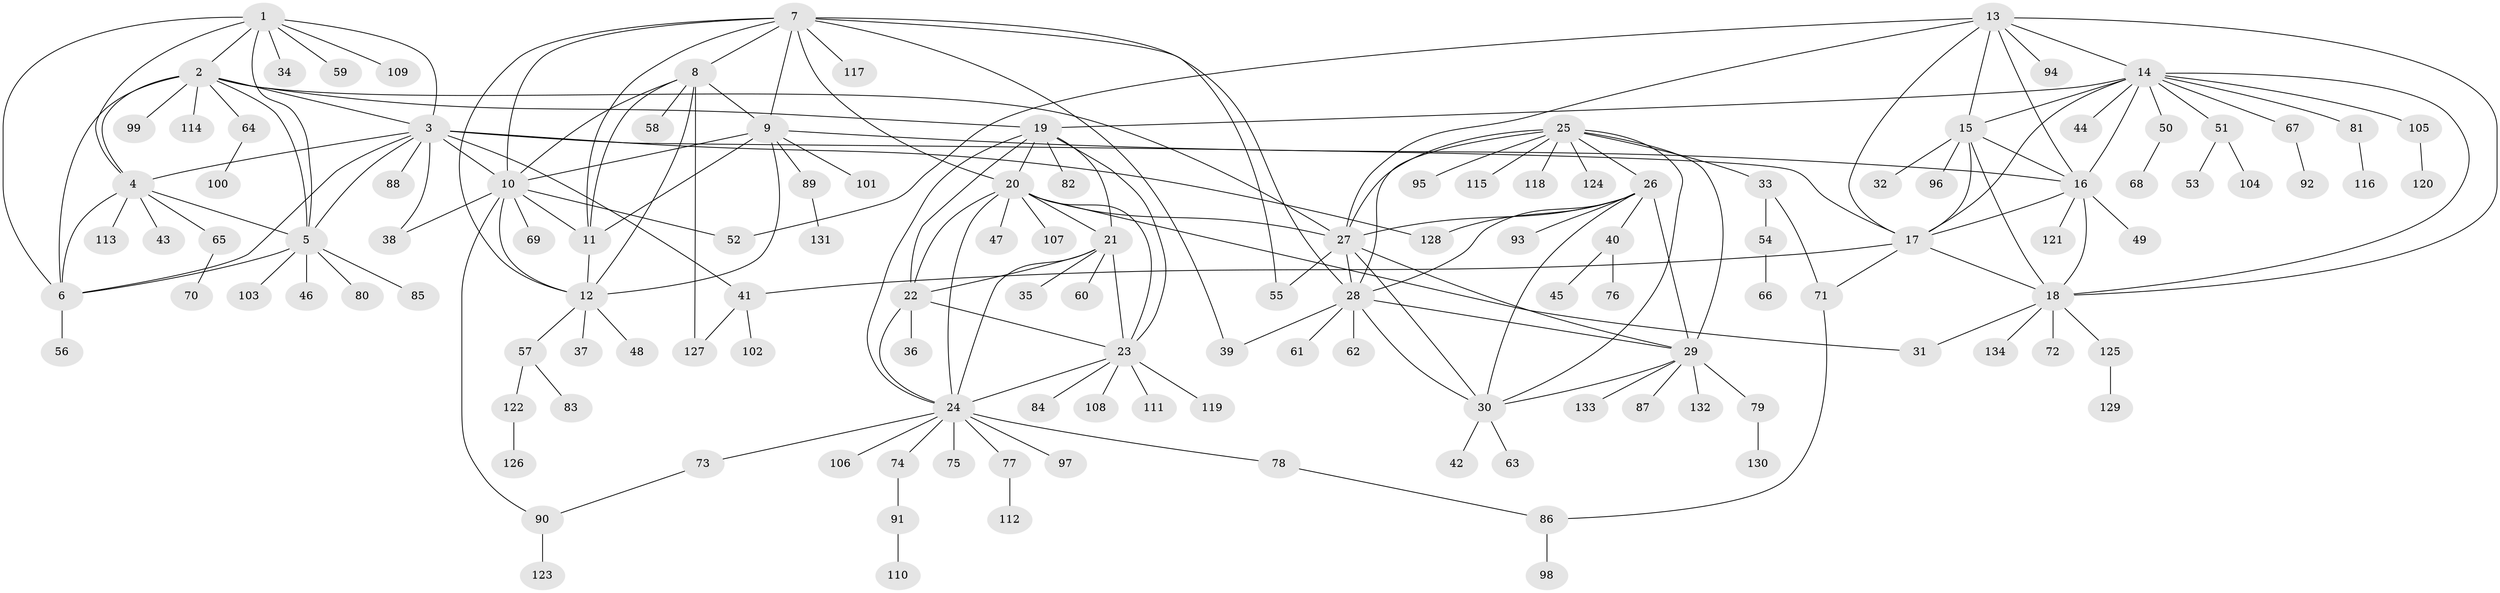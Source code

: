 // Generated by graph-tools (version 1.1) at 2025/56/03/09/25 04:56:08]
// undirected, 134 vertices, 200 edges
graph export_dot {
graph [start="1"]
  node [color=gray90,style=filled];
  1;
  2;
  3;
  4;
  5;
  6;
  7;
  8;
  9;
  10;
  11;
  12;
  13;
  14;
  15;
  16;
  17;
  18;
  19;
  20;
  21;
  22;
  23;
  24;
  25;
  26;
  27;
  28;
  29;
  30;
  31;
  32;
  33;
  34;
  35;
  36;
  37;
  38;
  39;
  40;
  41;
  42;
  43;
  44;
  45;
  46;
  47;
  48;
  49;
  50;
  51;
  52;
  53;
  54;
  55;
  56;
  57;
  58;
  59;
  60;
  61;
  62;
  63;
  64;
  65;
  66;
  67;
  68;
  69;
  70;
  71;
  72;
  73;
  74;
  75;
  76;
  77;
  78;
  79;
  80;
  81;
  82;
  83;
  84;
  85;
  86;
  87;
  88;
  89;
  90;
  91;
  92;
  93;
  94;
  95;
  96;
  97;
  98;
  99;
  100;
  101;
  102;
  103;
  104;
  105;
  106;
  107;
  108;
  109;
  110;
  111;
  112;
  113;
  114;
  115;
  116;
  117;
  118;
  119;
  120;
  121;
  122;
  123;
  124;
  125;
  126;
  127;
  128;
  129;
  130;
  131;
  132;
  133;
  134;
  1 -- 2;
  1 -- 3;
  1 -- 4;
  1 -- 5;
  1 -- 6;
  1 -- 34;
  1 -- 59;
  1 -- 109;
  2 -- 3;
  2 -- 4;
  2 -- 5;
  2 -- 6;
  2 -- 19;
  2 -- 27;
  2 -- 64;
  2 -- 99;
  2 -- 114;
  3 -- 4;
  3 -- 5;
  3 -- 6;
  3 -- 10;
  3 -- 17;
  3 -- 38;
  3 -- 41;
  3 -- 88;
  3 -- 128;
  4 -- 5;
  4 -- 6;
  4 -- 43;
  4 -- 65;
  4 -- 113;
  5 -- 6;
  5 -- 46;
  5 -- 80;
  5 -- 85;
  5 -- 103;
  6 -- 56;
  7 -- 8;
  7 -- 9;
  7 -- 10;
  7 -- 11;
  7 -- 12;
  7 -- 20;
  7 -- 28;
  7 -- 39;
  7 -- 55;
  7 -- 117;
  8 -- 9;
  8 -- 10;
  8 -- 11;
  8 -- 12;
  8 -- 58;
  8 -- 127;
  9 -- 10;
  9 -- 11;
  9 -- 12;
  9 -- 16;
  9 -- 89;
  9 -- 101;
  10 -- 11;
  10 -- 12;
  10 -- 38;
  10 -- 52;
  10 -- 69;
  10 -- 90;
  11 -- 12;
  12 -- 37;
  12 -- 48;
  12 -- 57;
  13 -- 14;
  13 -- 15;
  13 -- 16;
  13 -- 17;
  13 -- 18;
  13 -- 27;
  13 -- 52;
  13 -- 94;
  14 -- 15;
  14 -- 16;
  14 -- 17;
  14 -- 18;
  14 -- 19;
  14 -- 44;
  14 -- 50;
  14 -- 51;
  14 -- 67;
  14 -- 81;
  14 -- 105;
  15 -- 16;
  15 -- 17;
  15 -- 18;
  15 -- 32;
  15 -- 96;
  16 -- 17;
  16 -- 18;
  16 -- 49;
  16 -- 121;
  17 -- 18;
  17 -- 41;
  17 -- 71;
  18 -- 31;
  18 -- 72;
  18 -- 125;
  18 -- 134;
  19 -- 20;
  19 -- 21;
  19 -- 22;
  19 -- 23;
  19 -- 24;
  19 -- 82;
  20 -- 21;
  20 -- 22;
  20 -- 23;
  20 -- 24;
  20 -- 27;
  20 -- 31;
  20 -- 47;
  20 -- 107;
  21 -- 22;
  21 -- 23;
  21 -- 24;
  21 -- 35;
  21 -- 60;
  22 -- 23;
  22 -- 24;
  22 -- 36;
  23 -- 24;
  23 -- 84;
  23 -- 108;
  23 -- 111;
  23 -- 119;
  24 -- 73;
  24 -- 74;
  24 -- 75;
  24 -- 77;
  24 -- 78;
  24 -- 97;
  24 -- 106;
  25 -- 26;
  25 -- 27;
  25 -- 28;
  25 -- 29;
  25 -- 30;
  25 -- 33;
  25 -- 95;
  25 -- 115;
  25 -- 118;
  25 -- 124;
  26 -- 27;
  26 -- 28;
  26 -- 29;
  26 -- 30;
  26 -- 40;
  26 -- 93;
  26 -- 128;
  27 -- 28;
  27 -- 29;
  27 -- 30;
  27 -- 55;
  28 -- 29;
  28 -- 30;
  28 -- 39;
  28 -- 61;
  28 -- 62;
  29 -- 30;
  29 -- 79;
  29 -- 87;
  29 -- 132;
  29 -- 133;
  30 -- 42;
  30 -- 63;
  33 -- 54;
  33 -- 71;
  40 -- 45;
  40 -- 76;
  41 -- 102;
  41 -- 127;
  50 -- 68;
  51 -- 53;
  51 -- 104;
  54 -- 66;
  57 -- 83;
  57 -- 122;
  64 -- 100;
  65 -- 70;
  67 -- 92;
  71 -- 86;
  73 -- 90;
  74 -- 91;
  77 -- 112;
  78 -- 86;
  79 -- 130;
  81 -- 116;
  86 -- 98;
  89 -- 131;
  90 -- 123;
  91 -- 110;
  105 -- 120;
  122 -- 126;
  125 -- 129;
}
